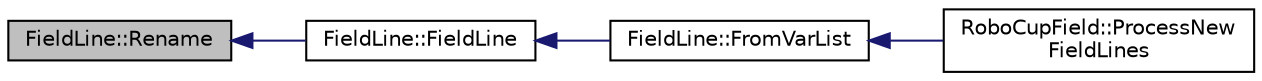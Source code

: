 digraph "FieldLine::Rename"
{
 // INTERACTIVE_SVG=YES
  edge [fontname="Helvetica",fontsize="10",labelfontname="Helvetica",labelfontsize="10"];
  node [fontname="Helvetica",fontsize="10",shape=record];
  rankdir="LR";
  Node1 [label="FieldLine::Rename",height=0.2,width=0.4,color="black", fillcolor="grey75", style="filled", fontcolor="black"];
  Node1 -> Node2 [dir="back",color="midnightblue",fontsize="10",style="solid",fontname="Helvetica"];
  Node2 [label="FieldLine::FieldLine",height=0.2,width=0.4,color="black", fillcolor="white", style="filled",URL="$db/dda/class_field_line.html#a79ae2a1a90b2e9a4e99c9dfdd8d1a758"];
  Node2 -> Node3 [dir="back",color="midnightblue",fontsize="10",style="solid",fontname="Helvetica"];
  Node3 [label="FieldLine::FromVarList",height=0.2,width=0.4,color="black", fillcolor="white", style="filled",URL="$db/dda/class_field_line.html#a56c616c2ef61e3b01a0f447169d7215d"];
  Node3 -> Node4 [dir="back",color="midnightblue",fontsize="10",style="solid",fontname="Helvetica"];
  Node4 [label="RoboCupField::ProcessNew\lFieldLines",height=0.2,width=0.4,color="black", fillcolor="white", style="filled",URL="$d2/d6f/class_robo_cup_field.html#ac083672b835425e21fb31bf4ec744e7d"];
}
